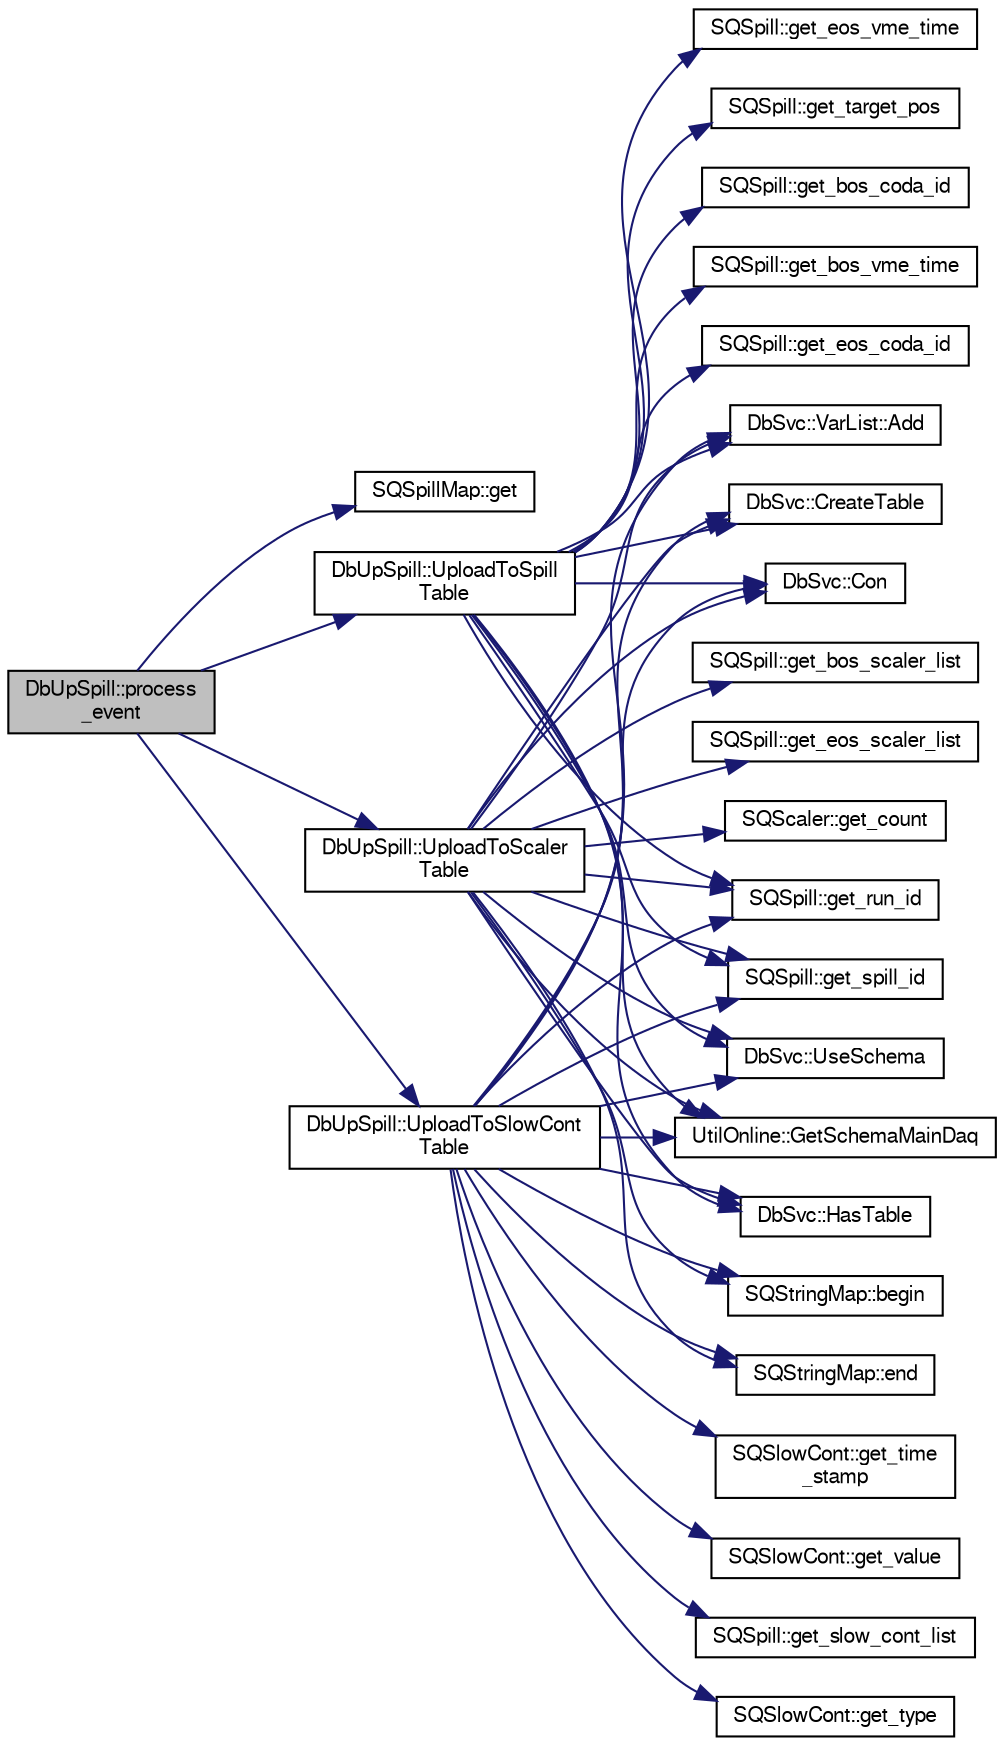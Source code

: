 digraph "DbUpSpill::process_event"
{
  bgcolor="transparent";
  edge [fontname="FreeSans",fontsize="10",labelfontname="FreeSans",labelfontsize="10"];
  node [fontname="FreeSans",fontsize="10",shape=record];
  rankdir="LR";
  Node1 [label="DbUpSpill::process\l_event",height=0.2,width=0.4,color="black", fillcolor="grey75", style="filled" fontcolor="black"];
  Node1 -> Node2 [color="midnightblue",fontsize="10",style="solid",fontname="FreeSans"];
  Node2 [label="SQSpillMap::get",height=0.2,width=0.4,color="black",URL="$d7/d87/classSQSpillMap.html#a1351e39720be4745cbed2b2a1f0f33ea"];
  Node1 -> Node3 [color="midnightblue",fontsize="10",style="solid",fontname="FreeSans"];
  Node3 [label="DbUpSpill::UploadToScaler\lTable",height=0.2,width=0.4,color="black",URL="$da/dbe/classDbUpSpill.html#a7dde2019beca93d5ce60c830dfab0384"];
  Node3 -> Node4 [color="midnightblue",fontsize="10",style="solid",fontname="FreeSans"];
  Node4 [label="SQSpill::get_run_id",height=0.2,width=0.4,color="black",URL="$d0/d78/classSQSpill.html#a940eba0e42d0da3de695d3d1cb297ff5"];
  Node3 -> Node5 [color="midnightblue",fontsize="10",style="solid",fontname="FreeSans"];
  Node5 [label="SQSpill::get_spill_id",height=0.2,width=0.4,color="black",URL="$d0/d78/classSQSpill.html#a29e7126ee7862f88c4aca1f9f38ad52f"];
  Node3 -> Node6 [color="midnightblue",fontsize="10",style="solid",fontname="FreeSans"];
  Node6 [label="SQSpill::get_bos_scaler_list",height=0.2,width=0.4,color="black",URL="$d0/d78/classSQSpill.html#a3684c1d2d9faa353d7b1c2cb628dd335"];
  Node3 -> Node7 [color="midnightblue",fontsize="10",style="solid",fontname="FreeSans"];
  Node7 [label="SQSpill::get_eos_scaler_list",height=0.2,width=0.4,color="black",URL="$d0/d78/classSQSpill.html#aac5a4305abdcbeddafdf683120eb62e6"];
  Node3 -> Node8 [color="midnightblue",fontsize="10",style="solid",fontname="FreeSans"];
  Node8 [label="DbSvc::UseSchema",height=0.2,width=0.4,color="black",URL="$d2/da4/classDbSvc.html#a7e4cc05e20e0a21eef9c185c34c51044"];
  Node3 -> Node9 [color="midnightblue",fontsize="10",style="solid",fontname="FreeSans"];
  Node9 [label="UtilOnline::GetSchemaMainDaq",height=0.2,width=0.4,color="black",URL="$df/da2/classUtilOnline.html#a00d1fcb82a573b7108b27d67e4320b63"];
  Node3 -> Node10 [color="midnightblue",fontsize="10",style="solid",fontname="FreeSans"];
  Node10 [label="DbSvc::HasTable",height=0.2,width=0.4,color="black",URL="$d2/da4/classDbSvc.html#af7e30673551b9cbc6d0ad9e37e4ec35b"];
  Node3 -> Node11 [color="midnightblue",fontsize="10",style="solid",fontname="FreeSans"];
  Node11 [label="DbSvc::VarList::Add",height=0.2,width=0.4,color="black",URL="$da/dfa/classDbSvc_1_1VarList.html#a8835fc0ecc4041873b5e15dbb35a5218"];
  Node3 -> Node12 [color="midnightblue",fontsize="10",style="solid",fontname="FreeSans"];
  Node12 [label="DbSvc::CreateTable",height=0.2,width=0.4,color="black",URL="$d2/da4/classDbSvc.html#abc037dbd5084422aacdfa76bd0e8d2b7"];
  Node3 -> Node13 [color="midnightblue",fontsize="10",style="solid",fontname="FreeSans"];
  Node13 [label="DbSvc::Con",height=0.2,width=0.4,color="black",URL="$d2/da4/classDbSvc.html#af342c238c151003ac35ca3e96f60d02e"];
  Node3 -> Node14 [color="midnightblue",fontsize="10",style="solid",fontname="FreeSans"];
  Node14 [label="SQStringMap::begin",height=0.2,width=0.4,color="black",URL="$d7/d7d/classSQStringMap.html#a8f02e6b73ce6ca7493c227c7a01515b5"];
  Node3 -> Node15 [color="midnightblue",fontsize="10",style="solid",fontname="FreeSans"];
  Node15 [label="SQStringMap::end",height=0.2,width=0.4,color="black",URL="$d7/d7d/classSQStringMap.html#ade1a7cf83015eb1945fe3f60310b92b3"];
  Node3 -> Node16 [color="midnightblue",fontsize="10",style="solid",fontname="FreeSans"];
  Node16 [label="SQScaler::get_count",height=0.2,width=0.4,color="black",URL="$d7/d5e/classSQScaler.html#aa89531f3f2209773b8f6517b0dd59748"];
  Node1 -> Node17 [color="midnightblue",fontsize="10",style="solid",fontname="FreeSans"];
  Node17 [label="DbUpSpill::UploadToSlowCont\lTable",height=0.2,width=0.4,color="black",URL="$da/dbe/classDbUpSpill.html#a566bd9523d5240f6a09d44a5ca08c429"];
  Node17 -> Node4 [color="midnightblue",fontsize="10",style="solid",fontname="FreeSans"];
  Node17 -> Node5 [color="midnightblue",fontsize="10",style="solid",fontname="FreeSans"];
  Node17 -> Node18 [color="midnightblue",fontsize="10",style="solid",fontname="FreeSans"];
  Node18 [label="SQSpill::get_slow_cont_list",height=0.2,width=0.4,color="black",URL="$d0/d78/classSQSpill.html#a214705600b579d5492b1fec4ab7e005a"];
  Node17 -> Node14 [color="midnightblue",fontsize="10",style="solid",fontname="FreeSans"];
  Node17 -> Node15 [color="midnightblue",fontsize="10",style="solid",fontname="FreeSans"];
  Node17 -> Node19 [color="midnightblue",fontsize="10",style="solid",fontname="FreeSans"];
  Node19 [label="SQSlowCont::get_type",height=0.2,width=0.4,color="black",URL="$d2/dea/classSQSlowCont.html#ab22a8c2953044ba0c226529f1208370e"];
  Node17 -> Node20 [color="midnightblue",fontsize="10",style="solid",fontname="FreeSans"];
  Node20 [label="SQSlowCont::get_time\l_stamp",height=0.2,width=0.4,color="black",URL="$d2/dea/classSQSlowCont.html#a966f4f5bc51c938788309df8f2f37c2d"];
  Node17 -> Node21 [color="midnightblue",fontsize="10",style="solid",fontname="FreeSans"];
  Node21 [label="SQSlowCont::get_value",height=0.2,width=0.4,color="black",URL="$d2/dea/classSQSlowCont.html#a49430195e7a3e6e96b1cc610b557c666"];
  Node17 -> Node8 [color="midnightblue",fontsize="10",style="solid",fontname="FreeSans"];
  Node17 -> Node9 [color="midnightblue",fontsize="10",style="solid",fontname="FreeSans"];
  Node17 -> Node10 [color="midnightblue",fontsize="10",style="solid",fontname="FreeSans"];
  Node17 -> Node11 [color="midnightblue",fontsize="10",style="solid",fontname="FreeSans"];
  Node17 -> Node12 [color="midnightblue",fontsize="10",style="solid",fontname="FreeSans"];
  Node17 -> Node13 [color="midnightblue",fontsize="10",style="solid",fontname="FreeSans"];
  Node1 -> Node22 [color="midnightblue",fontsize="10",style="solid",fontname="FreeSans"];
  Node22 [label="DbUpSpill::UploadToSpill\lTable",height=0.2,width=0.4,color="black",URL="$da/dbe/classDbUpSpill.html#a00fc65b2fbd99ba0fb6862d1011f582f"];
  Node22 -> Node8 [color="midnightblue",fontsize="10",style="solid",fontname="FreeSans"];
  Node22 -> Node9 [color="midnightblue",fontsize="10",style="solid",fontname="FreeSans"];
  Node22 -> Node10 [color="midnightblue",fontsize="10",style="solid",fontname="FreeSans"];
  Node22 -> Node11 [color="midnightblue",fontsize="10",style="solid",fontname="FreeSans"];
  Node22 -> Node12 [color="midnightblue",fontsize="10",style="solid",fontname="FreeSans"];
  Node22 -> Node4 [color="midnightblue",fontsize="10",style="solid",fontname="FreeSans"];
  Node22 -> Node5 [color="midnightblue",fontsize="10",style="solid",fontname="FreeSans"];
  Node22 -> Node13 [color="midnightblue",fontsize="10",style="solid",fontname="FreeSans"];
  Node22 -> Node23 [color="midnightblue",fontsize="10",style="solid",fontname="FreeSans"];
  Node23 [label="SQSpill::get_target_pos",height=0.2,width=0.4,color="black",URL="$d0/d78/classSQSpill.html#a998e966ac09945ff954bbe0943baa167"];
  Node22 -> Node24 [color="midnightblue",fontsize="10",style="solid",fontname="FreeSans"];
  Node24 [label="SQSpill::get_bos_coda_id",height=0.2,width=0.4,color="black",URL="$d0/d78/classSQSpill.html#a4d1b352b7c3b5002b5ea865aafd1aac2"];
  Node22 -> Node25 [color="midnightblue",fontsize="10",style="solid",fontname="FreeSans"];
  Node25 [label="SQSpill::get_bos_vme_time",height=0.2,width=0.4,color="black",URL="$d0/d78/classSQSpill.html#a55b049112f7e611daf47c1ae21855ab2"];
  Node22 -> Node26 [color="midnightblue",fontsize="10",style="solid",fontname="FreeSans"];
  Node26 [label="SQSpill::get_eos_coda_id",height=0.2,width=0.4,color="black",URL="$d0/d78/classSQSpill.html#a2b3f5e49f5e749f36a77b0a285788b5d"];
  Node22 -> Node27 [color="midnightblue",fontsize="10",style="solid",fontname="FreeSans"];
  Node27 [label="SQSpill::get_eos_vme_time",height=0.2,width=0.4,color="black",URL="$d0/d78/classSQSpill.html#a1dfbf44ac14533bc2f1f586292781d8b"];
}
